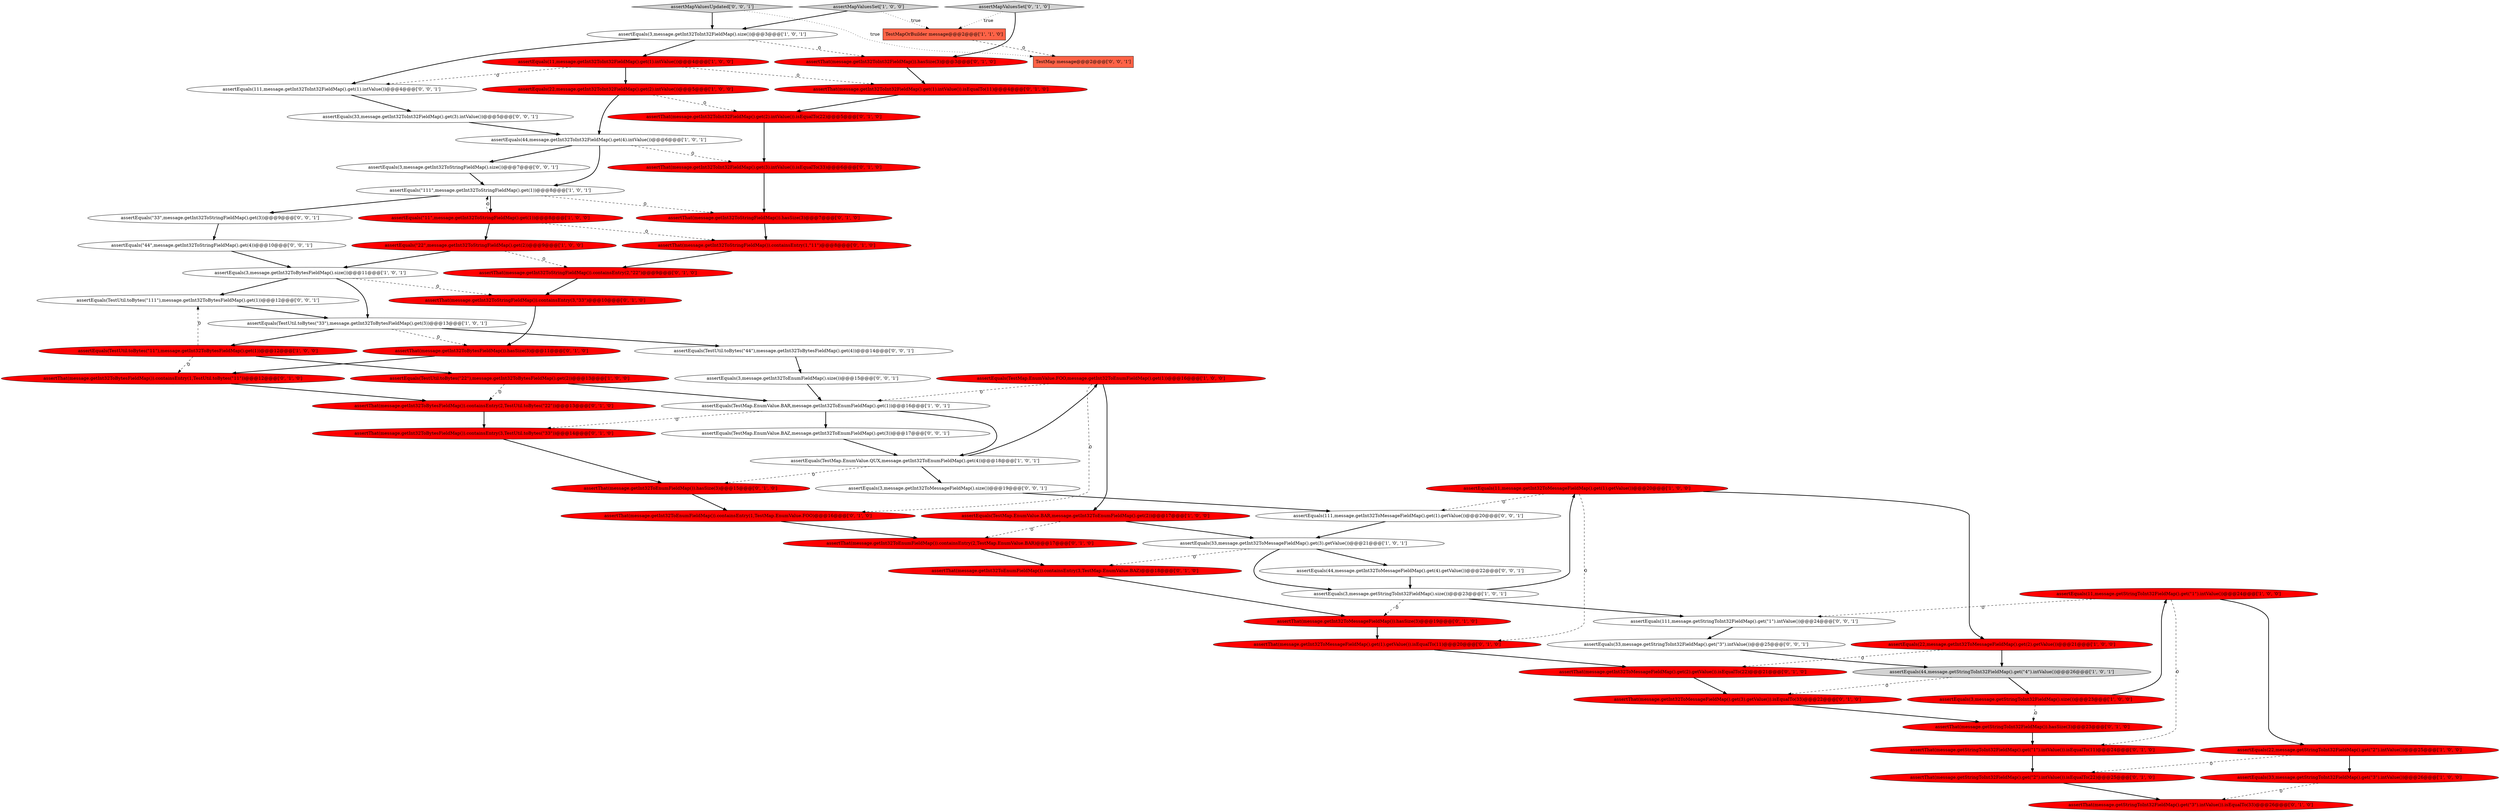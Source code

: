 digraph {
41 [style = filled, label = "assertThat(message.getStringToInt32FieldMap().get(\"2\").intValue()).isEqualTo(22)@@@25@@@['0', '1', '0']", fillcolor = red, shape = ellipse image = "AAA1AAABBB2BBB"];
62 [style = filled, label = "assertEquals(\"44\",message.getInt32ToStringFieldMap().get(4))@@@10@@@['0', '0', '1']", fillcolor = white, shape = ellipse image = "AAA0AAABBB3BBB"];
39 [style = filled, label = "assertThat(message.getInt32ToEnumFieldMap()).containsEntry(1,TestMap.EnumValue.FOO)@@@16@@@['0', '1', '0']", fillcolor = red, shape = ellipse image = "AAA1AAABBB2BBB"];
28 [style = filled, label = "assertThat(message.getInt32ToMessageFieldMap().get(3).getValue()).isEqualTo(33)@@@22@@@['0', '1', '0']", fillcolor = red, shape = ellipse image = "AAA1AAABBB2BBB"];
9 [style = filled, label = "assertEquals(33,message.getStringToInt32FieldMap().get(\"3\").intValue())@@@26@@@['1', '0', '0']", fillcolor = red, shape = ellipse image = "AAA1AAABBB1BBB"];
56 [style = filled, label = "assertEquals(111,message.getInt32ToMessageFieldMap().get(1).getValue())@@@20@@@['0', '0', '1']", fillcolor = white, shape = ellipse image = "AAA0AAABBB3BBB"];
54 [style = filled, label = "assertEquals(33,message.getStringToInt32FieldMap().get(\"3\").intValue())@@@25@@@['0', '0', '1']", fillcolor = white, shape = ellipse image = "AAA0AAABBB3BBB"];
59 [style = filled, label = "assertEquals(44,message.getInt32ToMessageFieldMap().get(4).getValue())@@@22@@@['0', '0', '1']", fillcolor = white, shape = ellipse image = "AAA0AAABBB3BBB"];
38 [style = filled, label = "assertThat(message.getInt32ToInt32FieldMap().get(2).intValue()).isEqualTo(22)@@@5@@@['0', '1', '0']", fillcolor = red, shape = ellipse image = "AAA1AAABBB2BBB"];
49 [style = filled, label = "assertThat(message.getInt32ToMessageFieldMap().get(2).getValue()).isEqualTo(22)@@@21@@@['0', '1', '0']", fillcolor = red, shape = ellipse image = "AAA1AAABBB2BBB"];
57 [style = filled, label = "assertEquals(\"33\",message.getInt32ToStringFieldMap().get(3))@@@9@@@['0', '0', '1']", fillcolor = white, shape = ellipse image = "AAA0AAABBB3BBB"];
55 [style = filled, label = "assertEquals(33,message.getInt32ToInt32FieldMap().get(3).intValue())@@@5@@@['0', '0', '1']", fillcolor = white, shape = ellipse image = "AAA0AAABBB3BBB"];
63 [style = filled, label = "assertEquals(3,message.getInt32ToMessageFieldMap().size())@@@19@@@['0', '0', '1']", fillcolor = white, shape = ellipse image = "AAA0AAABBB3BBB"];
64 [style = filled, label = "assertMapValuesUpdated['0', '0', '1']", fillcolor = lightgray, shape = diamond image = "AAA0AAABBB3BBB"];
58 [style = filled, label = "assertEquals(TestMap.EnumValue.BAZ,message.getInt32ToEnumFieldMap().get(3))@@@17@@@['0', '0', '1']", fillcolor = white, shape = ellipse image = "AAA0AAABBB3BBB"];
24 [style = filled, label = "assertEquals(\"111\",message.getInt32ToStringFieldMap().get(1))@@@8@@@['1', '0', '1']", fillcolor = white, shape = ellipse image = "AAA0AAABBB1BBB"];
5 [style = filled, label = "assertEquals(TestMap.EnumValue.FOO,message.getInt32ToEnumFieldMap().get(1))@@@16@@@['1', '0', '0']", fillcolor = red, shape = ellipse image = "AAA1AAABBB1BBB"];
29 [style = filled, label = "assertThat(message.getInt32ToBytesFieldMap()).hasSize(3)@@@11@@@['0', '1', '0']", fillcolor = red, shape = ellipse image = "AAA1AAABBB2BBB"];
25 [style = filled, label = "assertEquals(TestUtil.toBytes(\"11\"),message.getInt32ToBytesFieldMap().get(1))@@@12@@@['1', '0', '0']", fillcolor = red, shape = ellipse image = "AAA1AAABBB1BBB"];
7 [style = filled, label = "assertEquals(44,message.getInt32ToInt32FieldMap().get(4).intValue())@@@6@@@['1', '0', '1']", fillcolor = white, shape = ellipse image = "AAA0AAABBB1BBB"];
66 [style = filled, label = "TestMap message@@@2@@@['0', '0', '1']", fillcolor = tomato, shape = box image = "AAA0AAABBB3BBB"];
18 [style = filled, label = "assertEquals(11,message.getStringToInt32FieldMap().get(\"1\").intValue())@@@24@@@['1', '0', '0']", fillcolor = red, shape = ellipse image = "AAA1AAABBB1BBB"];
37 [style = filled, label = "assertThat(message.getStringToInt32FieldMap().get(\"3\").intValue()).isEqualTo(33)@@@26@@@['0', '1', '0']", fillcolor = red, shape = ellipse image = "AAA1AAABBB2BBB"];
50 [style = filled, label = "assertThat(message.getInt32ToEnumFieldMap()).containsEntry(3,TestMap.EnumValue.BAZ)@@@18@@@['0', '1', '0']", fillcolor = red, shape = ellipse image = "AAA1AAABBB2BBB"];
47 [style = filled, label = "assertThat(message.getInt32ToStringFieldMap()).containsEntry(2,\"22\")@@@9@@@['0', '1', '0']", fillcolor = red, shape = ellipse image = "AAA1AAABBB2BBB"];
27 [style = filled, label = "assertThat(message.getInt32ToMessageFieldMap().get(1).getValue()).isEqualTo(11)@@@20@@@['0', '1', '0']", fillcolor = red, shape = ellipse image = "AAA1AAABBB2BBB"];
3 [style = filled, label = "assertEquals(3,message.getStringToInt32FieldMap().size())@@@23@@@['1', '0', '0']", fillcolor = red, shape = ellipse image = "AAA1AAABBB1BBB"];
45 [style = filled, label = "assertThat(message.getInt32ToEnumFieldMap()).hasSize(3)@@@15@@@['0', '1', '0']", fillcolor = red, shape = ellipse image = "AAA1AAABBB2BBB"];
22 [style = filled, label = "assertEquals(22,message.getInt32ToMessageFieldMap().get(2).getValue())@@@21@@@['1', '0', '0']", fillcolor = red, shape = ellipse image = "AAA1AAABBB1BBB"];
42 [style = filled, label = "assertThat(message.getStringToInt32FieldMap()).hasSize(3)@@@23@@@['0', '1', '0']", fillcolor = red, shape = ellipse image = "AAA1AAABBB2BBB"];
21 [style = filled, label = "assertEquals(11,message.getInt32ToMessageFieldMap().get(1).getValue())@@@20@@@['1', '0', '0']", fillcolor = red, shape = ellipse image = "AAA1AAABBB1BBB"];
43 [style = filled, label = "assertThat(message.getInt32ToBytesFieldMap()).containsEntry(1,TestUtil.toBytes(\"11\"))@@@12@@@['0', '1', '0']", fillcolor = red, shape = ellipse image = "AAA1AAABBB2BBB"];
46 [style = filled, label = "assertThat(message.getInt32ToInt32FieldMap()).hasSize(3)@@@3@@@['0', '1', '0']", fillcolor = red, shape = ellipse image = "AAA1AAABBB2BBB"];
35 [style = filled, label = "assertThat(message.getInt32ToEnumFieldMap()).containsEntry(2,TestMap.EnumValue.BAR)@@@17@@@['0', '1', '0']", fillcolor = red, shape = ellipse image = "AAA1AAABBB2BBB"];
12 [style = filled, label = "assertEquals(44,message.getStringToInt32FieldMap().get(\"4\").intValue())@@@26@@@['1', '0', '1']", fillcolor = lightgray, shape = ellipse image = "AAA0AAABBB1BBB"];
8 [style = filled, label = "TestMapOrBuilder message@@@2@@@['1', '1', '0']", fillcolor = tomato, shape = box image = "AAA0AAABBB1BBB"];
48 [style = filled, label = "assertThat(message.getStringToInt32FieldMap().get(\"1\").intValue()).isEqualTo(11)@@@24@@@['0', '1', '0']", fillcolor = red, shape = ellipse image = "AAA1AAABBB2BBB"];
26 [style = filled, label = "assertThat(message.getInt32ToStringFieldMap()).containsEntry(3,\"33\")@@@10@@@['0', '1', '0']", fillcolor = red, shape = ellipse image = "AAA1AAABBB2BBB"];
13 [style = filled, label = "assertMapValuesSet['1', '0', '0']", fillcolor = lightgray, shape = diamond image = "AAA0AAABBB1BBB"];
33 [style = filled, label = "assertMapValuesSet['0', '1', '0']", fillcolor = lightgray, shape = diamond image = "AAA0AAABBB2BBB"];
61 [style = filled, label = "assertEquals(TestUtil.toBytes(\"111\"),message.getInt32ToBytesFieldMap().get(1))@@@12@@@['0', '0', '1']", fillcolor = white, shape = ellipse image = "AAA0AAABBB3BBB"];
17 [style = filled, label = "assertEquals(3,message.getStringToInt32FieldMap().size())@@@23@@@['1', '0', '1']", fillcolor = white, shape = ellipse image = "AAA0AAABBB1BBB"];
23 [style = filled, label = "assertEquals(3,message.getInt32ToBytesFieldMap().size())@@@11@@@['1', '0', '1']", fillcolor = white, shape = ellipse image = "AAA0AAABBB1BBB"];
11 [style = filled, label = "assertEquals(TestUtil.toBytes(\"22\"),message.getInt32ToBytesFieldMap().get(2))@@@13@@@['1', '0', '0']", fillcolor = red, shape = ellipse image = "AAA1AAABBB1BBB"];
31 [style = filled, label = "assertThat(message.getInt32ToBytesFieldMap()).containsEntry(3,TestUtil.toBytes(\"33\"))@@@14@@@['0', '1', '0']", fillcolor = red, shape = ellipse image = "AAA1AAABBB2BBB"];
65 [style = filled, label = "assertEquals(111,message.getStringToInt32FieldMap().get(\"1\").intValue())@@@24@@@['0', '0', '1']", fillcolor = white, shape = ellipse image = "AAA0AAABBB3BBB"];
20 [style = filled, label = "assertEquals(TestMap.EnumValue.BAR,message.getInt32ToEnumFieldMap().get(2))@@@17@@@['1', '0', '0']", fillcolor = red, shape = ellipse image = "AAA1AAABBB1BBB"];
0 [style = filled, label = "assertEquals(\"11\",message.getInt32ToStringFieldMap().get(1))@@@8@@@['1', '0', '0']", fillcolor = red, shape = ellipse image = "AAA1AAABBB1BBB"];
1 [style = filled, label = "assertEquals(33,message.getInt32ToMessageFieldMap().get(3).getValue())@@@21@@@['1', '0', '1']", fillcolor = white, shape = ellipse image = "AAA0AAABBB1BBB"];
53 [style = filled, label = "assertEquals(3,message.getInt32ToEnumFieldMap().size())@@@15@@@['0', '0', '1']", fillcolor = white, shape = ellipse image = "AAA0AAABBB3BBB"];
32 [style = filled, label = "assertThat(message.getInt32ToStringFieldMap()).hasSize(3)@@@7@@@['0', '1', '0']", fillcolor = red, shape = ellipse image = "AAA1AAABBB2BBB"];
44 [style = filled, label = "assertThat(message.getInt32ToBytesFieldMap()).containsEntry(2,TestUtil.toBytes(\"22\"))@@@13@@@['0', '1', '0']", fillcolor = red, shape = ellipse image = "AAA1AAABBB2BBB"];
4 [style = filled, label = "assertEquals(TestMap.EnumValue.QUX,message.getInt32ToEnumFieldMap().get(4))@@@18@@@['1', '0', '1']", fillcolor = white, shape = ellipse image = "AAA0AAABBB1BBB"];
2 [style = filled, label = "assertEquals(3,message.getInt32ToInt32FieldMap().size())@@@3@@@['1', '0', '1']", fillcolor = white, shape = ellipse image = "AAA0AAABBB1BBB"];
15 [style = filled, label = "assertEquals(TestMap.EnumValue.BAR,message.getInt32ToEnumFieldMap().get(1))@@@16@@@['1', '0', '1']", fillcolor = white, shape = ellipse image = "AAA0AAABBB1BBB"];
10 [style = filled, label = "assertEquals(22,message.getStringToInt32FieldMap().get(\"2\").intValue())@@@25@@@['1', '0', '0']", fillcolor = red, shape = ellipse image = "AAA1AAABBB1BBB"];
16 [style = filled, label = "assertEquals(11,message.getInt32ToInt32FieldMap().get(1).intValue())@@@4@@@['1', '0', '0']", fillcolor = red, shape = ellipse image = "AAA1AAABBB1BBB"];
34 [style = filled, label = "assertThat(message.getInt32ToInt32FieldMap().get(1).intValue()).isEqualTo(11)@@@4@@@['0', '1', '0']", fillcolor = red, shape = ellipse image = "AAA1AAABBB2BBB"];
52 [style = filled, label = "assertEquals(TestUtil.toBytes(\"44\"),message.getInt32ToBytesFieldMap().get(4))@@@14@@@['0', '0', '1']", fillcolor = white, shape = ellipse image = "AAA0AAABBB3BBB"];
40 [style = filled, label = "assertThat(message.getInt32ToMessageFieldMap()).hasSize(3)@@@19@@@['0', '1', '0']", fillcolor = red, shape = ellipse image = "AAA1AAABBB2BBB"];
6 [style = filled, label = "assertEquals(22,message.getInt32ToInt32FieldMap().get(2).intValue())@@@5@@@['1', '0', '0']", fillcolor = red, shape = ellipse image = "AAA1AAABBB1BBB"];
14 [style = filled, label = "assertEquals(TestUtil.toBytes(\"33\"),message.getInt32ToBytesFieldMap().get(3))@@@13@@@['1', '0', '1']", fillcolor = white, shape = ellipse image = "AAA0AAABBB1BBB"];
19 [style = filled, label = "assertEquals(\"22\",message.getInt32ToStringFieldMap().get(2))@@@9@@@['1', '0', '0']", fillcolor = red, shape = ellipse image = "AAA1AAABBB1BBB"];
36 [style = filled, label = "assertThat(message.getInt32ToInt32FieldMap().get(3).intValue()).isEqualTo(33)@@@6@@@['0', '1', '0']", fillcolor = red, shape = ellipse image = "AAA1AAABBB2BBB"];
30 [style = filled, label = "assertThat(message.getInt32ToStringFieldMap()).containsEntry(1,\"11\")@@@8@@@['0', '1', '0']", fillcolor = red, shape = ellipse image = "AAA1AAABBB2BBB"];
60 [style = filled, label = "assertEquals(3,message.getInt32ToStringFieldMap().size())@@@7@@@['0', '0', '1']", fillcolor = white, shape = ellipse image = "AAA0AAABBB3BBB"];
51 [style = filled, label = "assertEquals(111,message.getInt32ToInt32FieldMap().get(1).intValue())@@@4@@@['0', '0', '1']", fillcolor = white, shape = ellipse image = "AAA0AAABBB3BBB"];
14->25 [style = bold, label=""];
46->34 [style = bold, label=""];
65->54 [style = bold, label=""];
4->63 [style = bold, label=""];
5->20 [style = bold, label=""];
56->1 [style = bold, label=""];
57->62 [style = bold, label=""];
2->51 [style = bold, label=""];
24->57 [style = bold, label=""];
63->56 [style = bold, label=""];
6->38 [style = dashed, label="0"];
2->46 [style = dashed, label="0"];
42->48 [style = bold, label=""];
19->47 [style = dashed, label="0"];
25->43 [style = dashed, label="0"];
27->49 [style = bold, label=""];
60->24 [style = bold, label=""];
3->18 [style = bold, label=""];
7->60 [style = bold, label=""];
20->35 [style = dashed, label="0"];
10->41 [style = dashed, label="0"];
35->50 [style = bold, label=""];
33->46 [style = bold, label=""];
47->26 [style = bold, label=""];
0->30 [style = dashed, label="0"];
15->31 [style = dashed, label="0"];
29->43 [style = bold, label=""];
25->61 [style = dashed, label="0"];
62->23 [style = bold, label=""];
28->42 [style = bold, label=""];
43->44 [style = bold, label=""];
17->21 [style = bold, label=""];
2->16 [style = bold, label=""];
48->41 [style = bold, label=""];
0->19 [style = bold, label=""];
24->0 [style = bold, label=""];
23->61 [style = bold, label=""];
16->6 [style = bold, label=""];
54->12 [style = bold, label=""];
41->37 [style = bold, label=""];
22->49 [style = dashed, label="0"];
5->39 [style = dashed, label="0"];
17->65 [style = bold, label=""];
1->17 [style = bold, label=""];
9->37 [style = dashed, label="0"];
16->51 [style = dashed, label="0"];
23->14 [style = bold, label=""];
24->32 [style = dashed, label="0"];
16->34 [style = dashed, label="0"];
7->24 [style = bold, label=""];
18->65 [style = dashed, label="0"];
21->22 [style = bold, label=""];
55->7 [style = bold, label=""];
39->35 [style = bold, label=""];
14->52 [style = bold, label=""];
1->59 [style = bold, label=""];
30->47 [style = bold, label=""];
21->56 [style = dashed, label="0"];
34->38 [style = bold, label=""];
6->7 [style = bold, label=""];
14->29 [style = dashed, label="0"];
21->27 [style = dashed, label="0"];
15->58 [style = bold, label=""];
11->44 [style = dashed, label="0"];
49->28 [style = bold, label=""];
20->1 [style = bold, label=""];
18->48 [style = dashed, label="0"];
23->26 [style = dashed, label="0"];
32->30 [style = bold, label=""];
64->2 [style = bold, label=""];
4->45 [style = dashed, label="0"];
64->66 [style = dotted, label="true"];
18->10 [style = bold, label=""];
13->8 [style = dotted, label="true"];
40->27 [style = bold, label=""];
33->8 [style = dotted, label="true"];
10->9 [style = bold, label=""];
12->3 [style = bold, label=""];
58->4 [style = bold, label=""];
5->15 [style = dashed, label="0"];
4->5 [style = bold, label=""];
44->31 [style = bold, label=""];
1->50 [style = dashed, label="0"];
45->39 [style = bold, label=""];
59->17 [style = bold, label=""];
13->2 [style = bold, label=""];
52->53 [style = bold, label=""];
26->29 [style = bold, label=""];
36->32 [style = bold, label=""];
38->36 [style = bold, label=""];
8->66 [style = dashed, label="0"];
11->15 [style = bold, label=""];
61->14 [style = bold, label=""];
51->55 [style = bold, label=""];
25->11 [style = bold, label=""];
22->12 [style = bold, label=""];
19->23 [style = bold, label=""];
17->40 [style = dashed, label="0"];
50->40 [style = bold, label=""];
12->28 [style = dashed, label="0"];
15->4 [style = bold, label=""];
0->24 [style = dashed, label="0"];
53->15 [style = bold, label=""];
31->45 [style = bold, label=""];
7->36 [style = dashed, label="0"];
3->42 [style = dashed, label="0"];
}
